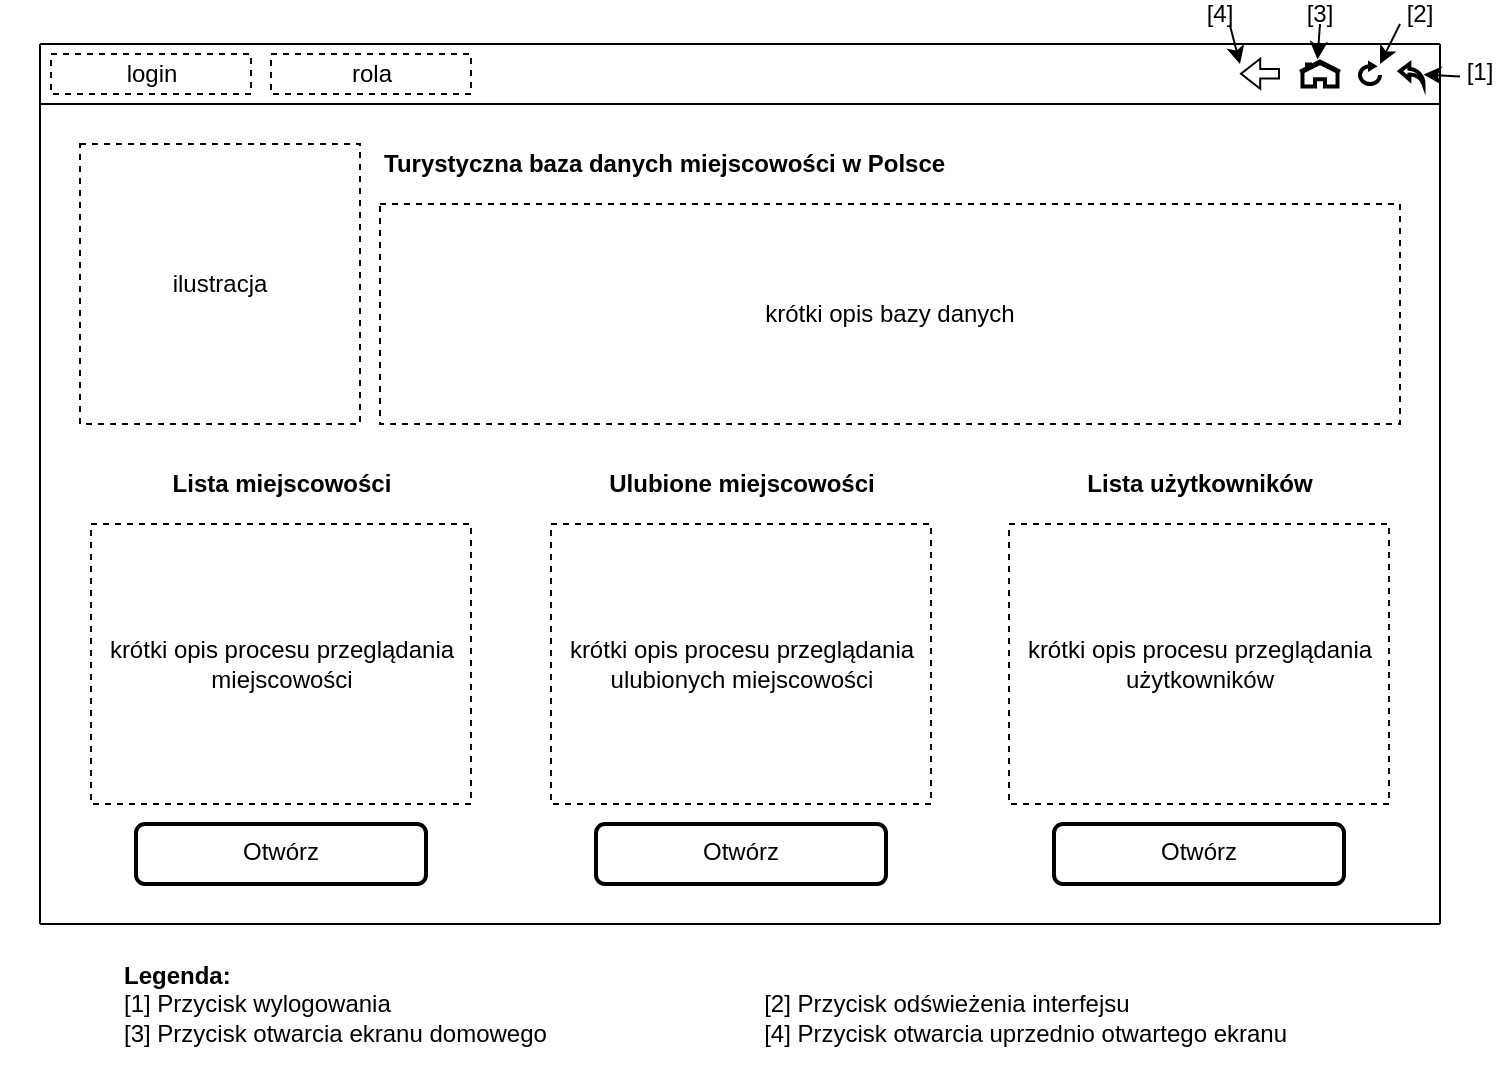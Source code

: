 <mxfile version="22.0.2" type="device">
  <diagram name="Strona-1" id="h2WLkj2qyGADKgaHyaSV">
    <mxGraphModel dx="978" dy="571" grid="1" gridSize="10" guides="1" tooltips="1" connect="1" arrows="1" fold="1" page="1" pageScale="1" pageWidth="827" pageHeight="1169" math="0" shadow="0">
      <root>
        <mxCell id="0" />
        <mxCell id="1" parent="0" />
        <mxCell id="Wz8EpMnbtq1Nwu6WZTlm-5" value="" style="endArrow=none;html=1;rounded=0;" parent="1" edge="1">
          <mxGeometry width="50" height="50" relative="1" as="geometry">
            <mxPoint x="59" y="100" as="sourcePoint" />
            <mxPoint x="759" y="100" as="targetPoint" />
          </mxGeometry>
        </mxCell>
        <mxCell id="Wz8EpMnbtq1Nwu6WZTlm-6" value="" style="endArrow=none;html=1;rounded=0;" parent="1" edge="1">
          <mxGeometry width="50" height="50" relative="1" as="geometry">
            <mxPoint x="59" y="540" as="sourcePoint" />
            <mxPoint x="59" y="100" as="targetPoint" />
          </mxGeometry>
        </mxCell>
        <mxCell id="Wz8EpMnbtq1Nwu6WZTlm-7" value="" style="endArrow=none;html=1;rounded=0;" parent="1" edge="1">
          <mxGeometry width="50" height="50" relative="1" as="geometry">
            <mxPoint x="59" y="130" as="sourcePoint" />
            <mxPoint x="759" y="130" as="targetPoint" />
          </mxGeometry>
        </mxCell>
        <mxCell id="Wz8EpMnbtq1Nwu6WZTlm-8" value="ilustracja" style="whiteSpace=wrap;html=1;aspect=fixed;dashed=1;" parent="1" vertex="1">
          <mxGeometry x="79" y="150" width="140" height="140" as="geometry" />
        </mxCell>
        <mxCell id="Wz8EpMnbtq1Nwu6WZTlm-9" value="krótki opis bazy danych" style="rounded=0;whiteSpace=wrap;html=1;dashed=1;align=center;verticalAlign=middle;" parent="1" vertex="1">
          <mxGeometry x="229" y="180" width="510" height="110" as="geometry" />
        </mxCell>
        <mxCell id="Wz8EpMnbtq1Nwu6WZTlm-10" value="&lt;b&gt;Turystyczna baza danych miejscowości w Polsce&lt;/b&gt;" style="rounded=0;whiteSpace=wrap;html=1;dashed=1;align=left;verticalAlign=middle;fillColor=none;strokeColor=none;" parent="1" vertex="1">
          <mxGeometry x="229" y="150" width="510" height="20" as="geometry" />
        </mxCell>
        <mxCell id="Wz8EpMnbtq1Nwu6WZTlm-11" value="" style="endArrow=none;html=1;rounded=0;" parent="1" edge="1">
          <mxGeometry width="50" height="50" relative="1" as="geometry">
            <mxPoint x="759" y="540" as="sourcePoint" />
            <mxPoint x="759" y="100" as="targetPoint" />
          </mxGeometry>
        </mxCell>
        <mxCell id="Wz8EpMnbtq1Nwu6WZTlm-12" value="" style="html=1;verticalLabelPosition=bottom;align=center;labelBackgroundColor=#ffffff;verticalAlign=top;strokeWidth=2;shadow=0;dashed=0;shape=mxgraph.ios7.icons.home;" parent="1" vertex="1">
          <mxGeometry x="689" y="108.75" width="20" height="12.5" as="geometry" />
        </mxCell>
        <mxCell id="Wz8EpMnbtq1Nwu6WZTlm-13" value="" style="html=1;verticalLabelPosition=bottom;align=center;labelBackgroundColor=#ffffff;verticalAlign=top;strokeWidth=2;shadow=0;dashed=0;shape=mxgraph.ios7.icons.back;fontFamily=Helvetica;fontSize=12;" parent="1" vertex="1">
          <mxGeometry x="739" y="110" width="11.76" height="10" as="geometry" />
        </mxCell>
        <mxCell id="Wz8EpMnbtq1Nwu6WZTlm-14" value="" style="html=1;verticalLabelPosition=bottom;align=center;labelBackgroundColor=#ffffff;verticalAlign=top;strokeWidth=2;shadow=0;dashed=0;shape=mxgraph.ios7.icons.reload;fontFamily=Helvetica;fontSize=12;" parent="1" vertex="1">
          <mxGeometry x="719" y="110" width="10" height="10" as="geometry" />
        </mxCell>
        <mxCell id="Wz8EpMnbtq1Nwu6WZTlm-15" value="[1]" style="text;html=1;strokeColor=none;fillColor=none;align=center;verticalAlign=middle;whiteSpace=wrap;rounded=0;fontSize=12;fontFamily=Helvetica;fontColor=default;" parent="1" vertex="1">
          <mxGeometry x="769" y="108.75" width="20" height="10" as="geometry" />
        </mxCell>
        <mxCell id="Wz8EpMnbtq1Nwu6WZTlm-16" value="" style="endArrow=classic;html=1;rounded=0;fontFamily=Helvetica;fontSize=12;fontColor=default;exitX=0;exitY=0.75;exitDx=0;exitDy=0;" parent="1" source="Wz8EpMnbtq1Nwu6WZTlm-15" target="Wz8EpMnbtq1Nwu6WZTlm-13" edge="1">
          <mxGeometry width="50" height="50" relative="1" as="geometry">
            <mxPoint x="689" y="80" as="sourcePoint" />
            <mxPoint x="739" y="30" as="targetPoint" />
          </mxGeometry>
        </mxCell>
        <mxCell id="Wz8EpMnbtq1Nwu6WZTlm-17" value="" style="shape=flexArrow;endArrow=classic;html=1;rounded=0;fontFamily=Helvetica;fontSize=12;fontColor=default;startWidth=9.302;endWidth=9.302;startSize=5.426;endSize=2.867;width=4.651;" parent="1" edge="1">
          <mxGeometry width="50" height="50" relative="1" as="geometry">
            <mxPoint x="679" y="114.88" as="sourcePoint" />
            <mxPoint x="659" y="114.88" as="targetPoint" />
          </mxGeometry>
        </mxCell>
        <mxCell id="Wz8EpMnbtq1Nwu6WZTlm-18" value="[2]" style="text;html=1;strokeColor=none;fillColor=none;align=center;verticalAlign=middle;whiteSpace=wrap;rounded=0;fontSize=12;fontFamily=Helvetica;fontColor=default;" parent="1" vertex="1">
          <mxGeometry x="729" y="80" width="40" height="10" as="geometry" />
        </mxCell>
        <mxCell id="Wz8EpMnbtq1Nwu6WZTlm-19" value="" style="endArrow=classic;html=1;rounded=0;fontFamily=Helvetica;fontSize=12;fontColor=default;exitX=0.25;exitY=1;exitDx=0;exitDy=0;entryX=1;entryY=0;entryDx=0;entryDy=0;entryPerimeter=0;" parent="1" source="Wz8EpMnbtq1Nwu6WZTlm-18" target="Wz8EpMnbtq1Nwu6WZTlm-14" edge="1">
          <mxGeometry width="50" height="50" relative="1" as="geometry">
            <mxPoint x="679" y="110" as="sourcePoint" />
            <mxPoint x="729" y="60" as="targetPoint" />
          </mxGeometry>
        </mxCell>
        <mxCell id="Wz8EpMnbtq1Nwu6WZTlm-20" value="[3]" style="text;html=1;strokeColor=none;fillColor=none;align=center;verticalAlign=middle;whiteSpace=wrap;rounded=0;fontSize=12;fontFamily=Helvetica;fontColor=default;" parent="1" vertex="1">
          <mxGeometry x="689" y="80" width="20" height="10" as="geometry" />
        </mxCell>
        <mxCell id="Wz8EpMnbtq1Nwu6WZTlm-21" value="" style="endArrow=classic;html=1;rounded=0;fontFamily=Helvetica;fontSize=12;fontColor=default;entryX=0.437;entryY=-0.082;entryDx=0;entryDy=0;entryPerimeter=0;exitX=0.5;exitY=1;exitDx=0;exitDy=0;" parent="1" source="Wz8EpMnbtq1Nwu6WZTlm-20" target="Wz8EpMnbtq1Nwu6WZTlm-12" edge="1">
          <mxGeometry width="50" height="50" relative="1" as="geometry">
            <mxPoint x="709" y="40" as="sourcePoint" />
            <mxPoint x="699" y="50" as="targetPoint" />
          </mxGeometry>
        </mxCell>
        <mxCell id="Wz8EpMnbtq1Nwu6WZTlm-22" value="[4]" style="text;html=1;strokeColor=none;fillColor=none;align=center;verticalAlign=middle;whiteSpace=wrap;rounded=0;fontSize=12;fontFamily=Helvetica;fontColor=default;" parent="1" vertex="1">
          <mxGeometry x="639" y="80" width="20" height="10" as="geometry" />
        </mxCell>
        <mxCell id="Wz8EpMnbtq1Nwu6WZTlm-23" value="" style="endArrow=classic;html=1;rounded=0;fontFamily=Helvetica;fontSize=12;fontColor=default;exitX=0.748;exitY=1.065;exitDx=0;exitDy=0;exitPerimeter=0;" parent="1" source="Wz8EpMnbtq1Nwu6WZTlm-22" edge="1">
          <mxGeometry width="50" height="50" relative="1" as="geometry">
            <mxPoint x="619" y="110" as="sourcePoint" />
            <mxPoint x="659" y="110" as="targetPoint" />
          </mxGeometry>
        </mxCell>
        <mxCell id="Wz8EpMnbtq1Nwu6WZTlm-24" value="Lista miejscowości" style="rounded=0;whiteSpace=wrap;html=1;dashed=1;align=center;verticalAlign=middle;fillColor=none;strokeColor=none;fontStyle=1" parent="1" vertex="1">
          <mxGeometry x="84.5" y="310" width="190" height="20" as="geometry" />
        </mxCell>
        <mxCell id="Wz8EpMnbtq1Nwu6WZTlm-25" value="krótki opis procesu przeglądania miejscowości" style="rounded=0;whiteSpace=wrap;html=1;dashed=1;align=center;verticalAlign=middle;" parent="1" vertex="1">
          <mxGeometry x="84.5" y="340" width="190" height="140" as="geometry" />
        </mxCell>
        <mxCell id="Wz8EpMnbtq1Nwu6WZTlm-26" value="" style="endArrow=none;html=1;rounded=0;fontFamily=Helvetica;fontSize=12;fontColor=default;" parent="1" edge="1">
          <mxGeometry width="50" height="50" relative="1" as="geometry">
            <mxPoint x="59" y="540" as="sourcePoint" />
            <mxPoint x="759" y="540" as="targetPoint" />
          </mxGeometry>
        </mxCell>
        <mxCell id="Wz8EpMnbtq1Nwu6WZTlm-27" value="Otwórz" style="rounded=1;whiteSpace=wrap;html=1;shadow=0;dashed=0;labelBackgroundColor=none;strokeColor=default;strokeWidth=2;align=center;verticalAlign=top;fontFamily=Helvetica;fontSize=12;fontColor=default;fillColor=default;gradientColor=none;" parent="1" vertex="1">
          <mxGeometry x="107" y="490" width="145" height="30" as="geometry" />
        </mxCell>
        <mxCell id="Wz8EpMnbtq1Nwu6WZTlm-28" value="&lt;b&gt;Legenda:&lt;/b&gt;&lt;br&gt;[1] Przycisk wylogowania&lt;span style=&quot;white-space: pre;&quot;&gt;&#x9;&lt;/span&gt;&lt;span style=&quot;white-space: pre;&quot;&gt;&#x9;&lt;span style=&quot;white-space: pre;&quot;&gt;&#x9;&lt;/span&gt;&lt;span style=&quot;white-space: pre;&quot;&gt;&#x9;&lt;span style=&quot;white-space: pre;&quot;&gt;&#x9;&lt;/span&gt;&lt;span style=&quot;white-space: pre;&quot;&gt;&#x9;&lt;span style=&quot;white-space: pre;&quot;&gt;&#x9;&lt;/span&gt;&lt;/span&gt;&lt;/span&gt;&lt;/span&gt;[2] Przycisk odświeżenia interfejsu&lt;br&gt;[3] Przycisk otwarcia ekranu domowego&lt;span style=&quot;white-space: pre;&quot;&gt;&#x9;&lt;/span&gt;&lt;span style=&quot;white-space: pre;&quot;&gt;&#x9;&lt;span style=&quot;white-space: pre;&quot;&gt;&#x9;&lt;/span&gt;&lt;span style=&quot;white-space: pre;&quot;&gt;&#x9;&lt;/span&gt;&lt;span style=&quot;white-space: pre;&quot;&gt;&#x9;&lt;/span&gt;&lt;/span&gt;[4] Przycisk otwarcia uprzednio otwartego ekranu" style="text;html=1;align=left;verticalAlign=middle;resizable=0;points=[];autosize=1;strokeColor=none;fillColor=none;dashed=1;" parent="1" vertex="1">
          <mxGeometry x="99" y="550" width="610" height="60" as="geometry" />
        </mxCell>
        <mxCell id="Wz8EpMnbtq1Nwu6WZTlm-29" value="login" style="rounded=0;whiteSpace=wrap;html=1;dashed=1;" parent="1" vertex="1">
          <mxGeometry x="64.5" y="105" width="100" height="20" as="geometry" />
        </mxCell>
        <mxCell id="Wz8EpMnbtq1Nwu6WZTlm-30" value="rola" style="rounded=0;whiteSpace=wrap;html=1;dashed=1;" parent="1" vertex="1">
          <mxGeometry x="174.5" y="105" width="100" height="20" as="geometry" />
        </mxCell>
        <mxCell id="Wz8EpMnbtq1Nwu6WZTlm-31" value="Ulubione miejscowości" style="rounded=0;whiteSpace=wrap;html=1;dashed=1;align=center;verticalAlign=middle;fontStyle=1;fillColor=none;strokeColor=none;" parent="1" vertex="1">
          <mxGeometry x="314.5" y="310" width="190" height="20" as="geometry" />
        </mxCell>
        <mxCell id="Wz8EpMnbtq1Nwu6WZTlm-32" value="krótki opis procesu przeglądania ulubionych miejscowości" style="rounded=0;whiteSpace=wrap;html=1;dashed=1;align=center;verticalAlign=middle;" parent="1" vertex="1">
          <mxGeometry x="314.5" y="340" width="190" height="140" as="geometry" />
        </mxCell>
        <mxCell id="Wz8EpMnbtq1Nwu6WZTlm-33" value="Otwórz" style="rounded=1;whiteSpace=wrap;html=1;shadow=0;dashed=0;labelBackgroundColor=none;strokeColor=default;strokeWidth=2;align=center;verticalAlign=top;fontFamily=Helvetica;fontSize=12;fontColor=default;fillColor=default;gradientColor=none;" parent="1" vertex="1">
          <mxGeometry x="337" y="490" width="145" height="30" as="geometry" />
        </mxCell>
        <mxCell id="Wz8EpMnbtq1Nwu6WZTlm-34" value="&amp;nbsp;&amp;nbsp;" style="text;html=1;strokeColor=none;fillColor=none;align=center;verticalAlign=middle;whiteSpace=wrap;rounded=0;" parent="1" vertex="1">
          <mxGeometry x="39" y="88.75" width="40" height="521.25" as="geometry" />
        </mxCell>
        <mxCell id="Wz8EpMnbtq1Nwu6WZTlm-35" value="Lista użytkowników" style="rounded=0;whiteSpace=wrap;html=1;dashed=1;align=center;verticalAlign=middle;fillColor=none;strokeColor=none;fontStyle=1" parent="1" vertex="1">
          <mxGeometry x="543.5" y="310" width="190" height="20" as="geometry" />
        </mxCell>
        <mxCell id="Wz8EpMnbtq1Nwu6WZTlm-36" value="krótki opis procesu przeglądania użytkowników" style="rounded=0;whiteSpace=wrap;html=1;dashed=1;align=center;verticalAlign=middle;" parent="1" vertex="1">
          <mxGeometry x="543.5" y="340" width="190" height="140" as="geometry" />
        </mxCell>
        <mxCell id="Wz8EpMnbtq1Nwu6WZTlm-37" value="Otwórz" style="rounded=1;whiteSpace=wrap;html=1;shadow=0;dashed=0;labelBackgroundColor=none;strokeColor=default;strokeWidth=2;align=center;verticalAlign=top;fontFamily=Helvetica;fontSize=12;fontColor=default;fillColor=default;gradientColor=none;" parent="1" vertex="1">
          <mxGeometry x="566" y="490" width="145" height="30" as="geometry" />
        </mxCell>
      </root>
    </mxGraphModel>
  </diagram>
</mxfile>
